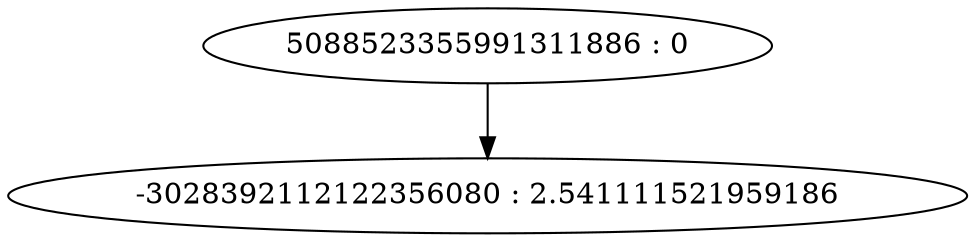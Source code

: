 digraph "plots/tree_2.dot" {
	0 [label="5088523355991311886 : 0"]
	1 [label="-3028392112122356080 : 2.541111521959186"]
	0 -> 1
}

